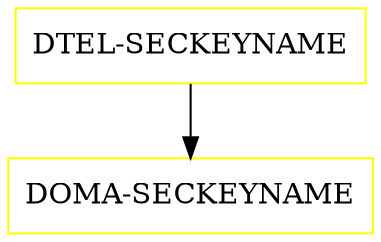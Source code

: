 digraph G {
  "DTEL-SECKEYNAME" [shape=box,color=yellow];
  "DOMA-SECKEYNAME" [shape=box,color=yellow,URL="./DOMA_SECKEYNAME.html"];
  "DTEL-SECKEYNAME" -> "DOMA-SECKEYNAME";
}
